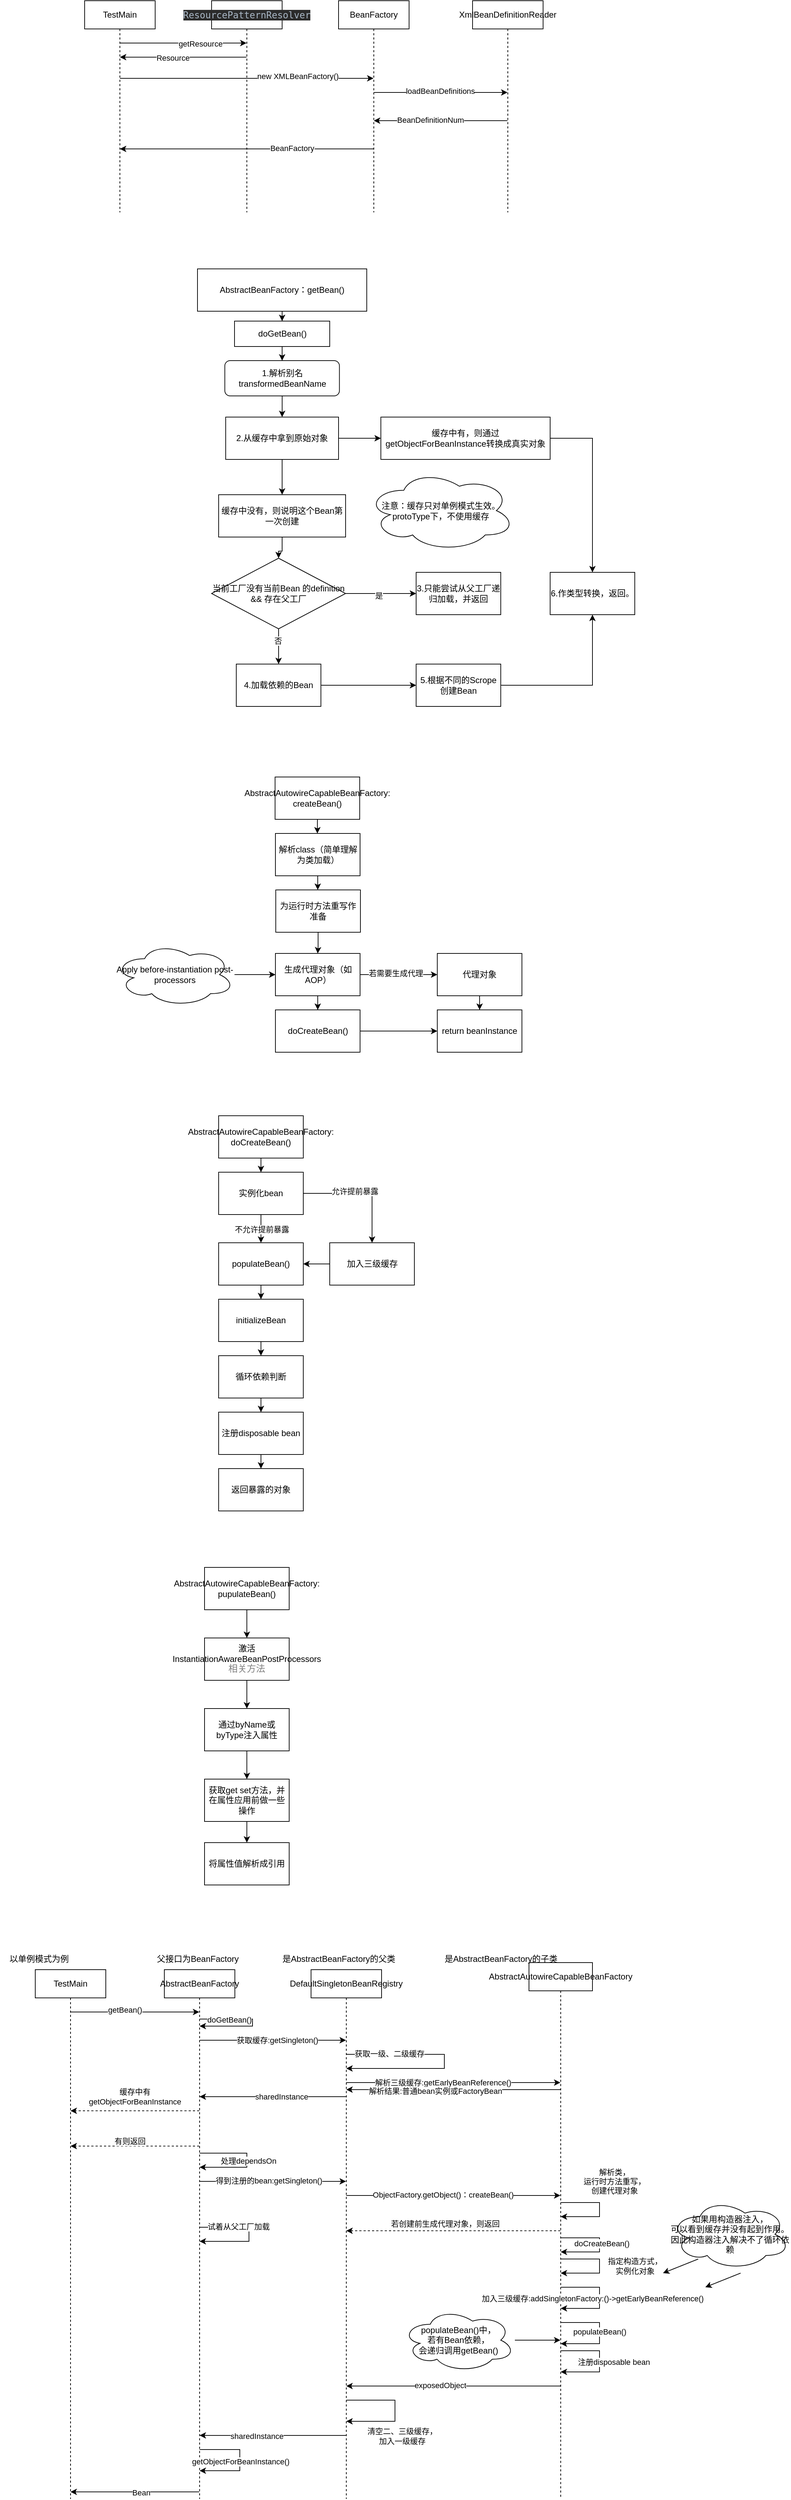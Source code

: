 <mxfile version="22.0.6" type="github">
  <diagram name="第 1 页" id="DJ9xe-18uxQLPhRxym9I">
    <mxGraphModel dx="2172" dy="747" grid="1" gridSize="10" guides="1" tooltips="1" connect="1" arrows="1" fold="1" page="1" pageScale="1" pageWidth="827" pageHeight="1169" background="none" math="0" shadow="0">
      <root>
        <mxCell id="0" />
        <mxCell id="1" parent="0" />
        <mxCell id="Ix5AuD7YQIJC8dQxhvZ7-17" style="edgeStyle=orthogonalEdgeStyle;rounded=0;orthogonalLoop=1;jettySize=auto;html=1;curved=0;" parent="1" source="Ix5AuD7YQIJC8dQxhvZ7-6" target="Ix5AuD7YQIJC8dQxhvZ7-14" edge="1">
          <mxGeometry relative="1" as="geometry">
            <Array as="points">
              <mxPoint x="70" y="180" />
              <mxPoint x="70" y="180" />
            </Array>
          </mxGeometry>
        </mxCell>
        <mxCell id="Ix5AuD7YQIJC8dQxhvZ7-18" value="Resource" style="edgeLabel;html=1;align=center;verticalAlign=middle;resizable=0;points=[];" parent="Ix5AuD7YQIJC8dQxhvZ7-17" vertex="1" connectable="0">
          <mxGeometry x="0.165" y="1" relative="1" as="geometry">
            <mxPoint as="offset" />
          </mxGeometry>
        </mxCell>
        <mxCell id="Ix5AuD7YQIJC8dQxhvZ7-6" value="&lt;pre style=&quot;background-color:#2b2b2b;color:#a9b7c6;font-family:&#39;JetBrains Mono&#39;,monospace;font-size:9.8pt;&quot;&gt;ResourcePatternResolver&lt;/pre&gt;" style="shape=umlLifeline;perimeter=lifelinePerimeter;whiteSpace=wrap;html=1;container=1;dropTarget=0;collapsible=0;recursiveResize=0;outlineConnect=0;portConstraint=eastwest;newEdgeStyle={&quot;curved&quot;:0,&quot;rounded&quot;:0};" parent="1" vertex="1">
          <mxGeometry x="110" y="100" width="100" height="300" as="geometry" />
        </mxCell>
        <mxCell id="Ix5AuD7YQIJC8dQxhvZ7-15" style="edgeStyle=orthogonalEdgeStyle;rounded=0;orthogonalLoop=1;jettySize=auto;html=1;curved=0;" parent="1" source="Ix5AuD7YQIJC8dQxhvZ7-14" target="Ix5AuD7YQIJC8dQxhvZ7-6" edge="1">
          <mxGeometry relative="1" as="geometry">
            <Array as="points">
              <mxPoint x="70" y="160" />
              <mxPoint x="70" y="160" />
            </Array>
          </mxGeometry>
        </mxCell>
        <mxCell id="Ix5AuD7YQIJC8dQxhvZ7-16" value="getResource" style="edgeLabel;html=1;align=center;verticalAlign=middle;resizable=0;points=[];" parent="Ix5AuD7YQIJC8dQxhvZ7-15" vertex="1" connectable="0">
          <mxGeometry x="0.268" y="-1" relative="1" as="geometry">
            <mxPoint as="offset" />
          </mxGeometry>
        </mxCell>
        <mxCell id="Ix5AuD7YQIJC8dQxhvZ7-20" style="edgeStyle=orthogonalEdgeStyle;rounded=0;orthogonalLoop=1;jettySize=auto;html=1;curved=0;" parent="1" source="Ix5AuD7YQIJC8dQxhvZ7-14" target="Ix5AuD7YQIJC8dQxhvZ7-19" edge="1">
          <mxGeometry relative="1" as="geometry">
            <Array as="points">
              <mxPoint x="160" y="210" />
              <mxPoint x="160" y="210" />
            </Array>
          </mxGeometry>
        </mxCell>
        <mxCell id="Ix5AuD7YQIJC8dQxhvZ7-21" value="new XMLBeanFactory()" style="edgeLabel;html=1;align=center;verticalAlign=middle;resizable=0;points=[];" parent="Ix5AuD7YQIJC8dQxhvZ7-20" vertex="1" connectable="0">
          <mxGeometry x="0.401" y="3" relative="1" as="geometry">
            <mxPoint as="offset" />
          </mxGeometry>
        </mxCell>
        <mxCell id="Ix5AuD7YQIJC8dQxhvZ7-14" value="TestMain" style="shape=umlLifeline;perimeter=lifelinePerimeter;whiteSpace=wrap;html=1;container=1;dropTarget=0;collapsible=0;recursiveResize=0;outlineConnect=0;portConstraint=eastwest;newEdgeStyle={&quot;curved&quot;:0,&quot;rounded&quot;:0};" parent="1" vertex="1">
          <mxGeometry x="-70" y="100" width="100" height="300" as="geometry" />
        </mxCell>
        <mxCell id="Ix5AuD7YQIJC8dQxhvZ7-22" style="edgeStyle=orthogonalEdgeStyle;rounded=0;orthogonalLoop=1;jettySize=auto;html=1;curved=0;" parent="1" source="Ix5AuD7YQIJC8dQxhvZ7-19" target="Ix5AuD7YQIJC8dQxhvZ7-14" edge="1">
          <mxGeometry relative="1" as="geometry">
            <Array as="points">
              <mxPoint x="170" y="310" />
              <mxPoint x="170" y="310" />
            </Array>
          </mxGeometry>
        </mxCell>
        <mxCell id="Ix5AuD7YQIJC8dQxhvZ7-23" value="BeanFactory" style="edgeLabel;html=1;align=center;verticalAlign=middle;resizable=0;points=[];" parent="Ix5AuD7YQIJC8dQxhvZ7-22" vertex="1" connectable="0">
          <mxGeometry x="-0.356" y="-1" relative="1" as="geometry">
            <mxPoint as="offset" />
          </mxGeometry>
        </mxCell>
        <mxCell id="Ix5AuD7YQIJC8dQxhvZ7-25" style="edgeStyle=orthogonalEdgeStyle;rounded=0;orthogonalLoop=1;jettySize=auto;html=1;curved=0;" parent="1" source="Ix5AuD7YQIJC8dQxhvZ7-19" target="Ix5AuD7YQIJC8dQxhvZ7-24" edge="1">
          <mxGeometry relative="1" as="geometry">
            <Array as="points">
              <mxPoint x="440" y="230" />
              <mxPoint x="440" y="230" />
            </Array>
          </mxGeometry>
        </mxCell>
        <mxCell id="Ix5AuD7YQIJC8dQxhvZ7-26" value="loadBeanDefinitions" style="edgeLabel;html=1;align=center;verticalAlign=middle;resizable=0;points=[];" parent="Ix5AuD7YQIJC8dQxhvZ7-25" vertex="1" connectable="0">
          <mxGeometry x="-0.009" y="2" relative="1" as="geometry">
            <mxPoint as="offset" />
          </mxGeometry>
        </mxCell>
        <mxCell id="Ix5AuD7YQIJC8dQxhvZ7-19" value="BeanFactory" style="shape=umlLifeline;perimeter=lifelinePerimeter;whiteSpace=wrap;html=1;container=1;dropTarget=0;collapsible=0;recursiveResize=0;outlineConnect=0;portConstraint=eastwest;newEdgeStyle={&quot;curved&quot;:0,&quot;rounded&quot;:0};" parent="1" vertex="1">
          <mxGeometry x="290" y="100" width="100" height="300" as="geometry" />
        </mxCell>
        <mxCell id="Ix5AuD7YQIJC8dQxhvZ7-27" style="edgeStyle=orthogonalEdgeStyle;rounded=0;orthogonalLoop=1;jettySize=auto;html=1;curved=0;" parent="1" source="Ix5AuD7YQIJC8dQxhvZ7-24" target="Ix5AuD7YQIJC8dQxhvZ7-19" edge="1">
          <mxGeometry relative="1" as="geometry">
            <Array as="points">
              <mxPoint x="440" y="270" />
              <mxPoint x="440" y="270" />
            </Array>
          </mxGeometry>
        </mxCell>
        <mxCell id="Ix5AuD7YQIJC8dQxhvZ7-28" value="BeanDefinitionNum" style="edgeLabel;html=1;align=center;verticalAlign=middle;resizable=0;points=[];" parent="Ix5AuD7YQIJC8dQxhvZ7-27" vertex="1" connectable="0">
          <mxGeometry x="0.157" y="-1" relative="1" as="geometry">
            <mxPoint as="offset" />
          </mxGeometry>
        </mxCell>
        <mxCell id="Ix5AuD7YQIJC8dQxhvZ7-24" value="XmlBeanDefinitionReader" style="shape=umlLifeline;perimeter=lifelinePerimeter;whiteSpace=wrap;html=1;container=1;dropTarget=0;collapsible=0;recursiveResize=0;outlineConnect=0;portConstraint=eastwest;newEdgeStyle={&quot;curved&quot;:0,&quot;rounded&quot;:0};" parent="1" vertex="1">
          <mxGeometry x="480" y="100" width="100" height="300" as="geometry" />
        </mxCell>
        <mxCell id="Ix5AuD7YQIJC8dQxhvZ7-32" style="edgeStyle=orthogonalEdgeStyle;rounded=0;orthogonalLoop=1;jettySize=auto;html=1;" parent="1" source="Ix5AuD7YQIJC8dQxhvZ7-29" target="Ix5AuD7YQIJC8dQxhvZ7-30" edge="1">
          <mxGeometry relative="1" as="geometry" />
        </mxCell>
        <mxCell id="Ix5AuD7YQIJC8dQxhvZ7-29" value="AbstractBeanFactory：getBean()" style="rounded=0;whiteSpace=wrap;html=1;" parent="1" vertex="1">
          <mxGeometry x="90" y="480" width="240" height="60" as="geometry" />
        </mxCell>
        <mxCell id="Ix5AuD7YQIJC8dQxhvZ7-53" style="edgeStyle=orthogonalEdgeStyle;rounded=0;orthogonalLoop=1;jettySize=auto;html=1;entryX=0.5;entryY=0;entryDx=0;entryDy=0;" parent="1" source="Ix5AuD7YQIJC8dQxhvZ7-30" target="Ix5AuD7YQIJC8dQxhvZ7-52" edge="1">
          <mxGeometry relative="1" as="geometry" />
        </mxCell>
        <mxCell id="Ix5AuD7YQIJC8dQxhvZ7-30" value="doGetBean()" style="rounded=0;whiteSpace=wrap;html=1;" parent="1" vertex="1">
          <mxGeometry x="142.5" y="554" width="135" height="36" as="geometry" />
        </mxCell>
        <mxCell id="Ix5AuD7YQIJC8dQxhvZ7-36" style="edgeStyle=orthogonalEdgeStyle;rounded=0;orthogonalLoop=1;jettySize=auto;html=1;entryX=0;entryY=0.5;entryDx=0;entryDy=0;" parent="1" source="Ix5AuD7YQIJC8dQxhvZ7-33" target="Ix5AuD7YQIJC8dQxhvZ7-35" edge="1">
          <mxGeometry relative="1" as="geometry" />
        </mxCell>
        <mxCell id="Ix5AuD7YQIJC8dQxhvZ7-38" style="edgeStyle=orthogonalEdgeStyle;rounded=0;orthogonalLoop=1;jettySize=auto;html=1;" parent="1" source="Ix5AuD7YQIJC8dQxhvZ7-33" target="Ix5AuD7YQIJC8dQxhvZ7-37" edge="1">
          <mxGeometry relative="1" as="geometry" />
        </mxCell>
        <mxCell id="Ix5AuD7YQIJC8dQxhvZ7-33" value="2.从缓存中拿到原始对象" style="rounded=0;whiteSpace=wrap;html=1;" parent="1" vertex="1">
          <mxGeometry x="130" y="690" width="160" height="60" as="geometry" />
        </mxCell>
        <mxCell id="Ix5AuD7YQIJC8dQxhvZ7-58" style="edgeStyle=orthogonalEdgeStyle;rounded=0;orthogonalLoop=1;jettySize=auto;html=1;entryX=0.5;entryY=0;entryDx=0;entryDy=0;" parent="1" source="Ix5AuD7YQIJC8dQxhvZ7-35" target="Ix5AuD7YQIJC8dQxhvZ7-55" edge="1">
          <mxGeometry relative="1" as="geometry">
            <Array as="points">
              <mxPoint x="650" y="720" />
            </Array>
          </mxGeometry>
        </mxCell>
        <mxCell id="Ix5AuD7YQIJC8dQxhvZ7-35" value="缓存中有，则通过getObjectForBeanInstance转换成真实对象" style="rounded=0;whiteSpace=wrap;html=1;" parent="1" vertex="1">
          <mxGeometry x="350" y="690" width="240" height="60" as="geometry" />
        </mxCell>
        <mxCell id="Ix5AuD7YQIJC8dQxhvZ7-41" style="edgeStyle=orthogonalEdgeStyle;rounded=0;orthogonalLoop=1;jettySize=auto;html=1;entryX=0.5;entryY=0;entryDx=0;entryDy=0;" parent="1" source="Ix5AuD7YQIJC8dQxhvZ7-37" target="Ix5AuD7YQIJC8dQxhvZ7-46" edge="1">
          <mxGeometry relative="1" as="geometry">
            <mxPoint x="210" y="920" as="targetPoint" />
          </mxGeometry>
        </mxCell>
        <mxCell id="Ix5AuD7YQIJC8dQxhvZ7-37" value="缓存中没有，则说明这个Bean第一次创建" style="rounded=0;whiteSpace=wrap;html=1;" parent="1" vertex="1">
          <mxGeometry x="120" y="800" width="180" height="60" as="geometry" />
        </mxCell>
        <mxCell id="Ix5AuD7YQIJC8dQxhvZ7-39" value="注意：缓存只对单例模式生效。protoType下，不使用缓存" style="ellipse;shape=cloud;whiteSpace=wrap;html=1;" parent="1" vertex="1">
          <mxGeometry x="330" y="765" width="210" height="115" as="geometry" />
        </mxCell>
        <mxCell id="Ix5AuD7YQIJC8dQxhvZ7-43" style="edgeStyle=orthogonalEdgeStyle;rounded=0;orthogonalLoop=1;jettySize=auto;html=1;exitX=1;exitY=0.5;exitDx=0;exitDy=0;" parent="1" source="Ix5AuD7YQIJC8dQxhvZ7-46" target="Ix5AuD7YQIJC8dQxhvZ7-42" edge="1">
          <mxGeometry relative="1" as="geometry">
            <mxPoint x="270" y="950" as="sourcePoint" />
          </mxGeometry>
        </mxCell>
        <mxCell id="Ix5AuD7YQIJC8dQxhvZ7-47" value="是" style="edgeLabel;html=1;align=center;verticalAlign=middle;resizable=0;points=[];" parent="Ix5AuD7YQIJC8dQxhvZ7-43" vertex="1" connectable="0">
          <mxGeometry x="-0.068" y="-3" relative="1" as="geometry">
            <mxPoint as="offset" />
          </mxGeometry>
        </mxCell>
        <mxCell id="Ix5AuD7YQIJC8dQxhvZ7-45" style="edgeStyle=orthogonalEdgeStyle;rounded=0;orthogonalLoop=1;jettySize=auto;html=1;entryX=0.5;entryY=0;entryDx=0;entryDy=0;exitX=0.5;exitY=1;exitDx=0;exitDy=0;" parent="1" source="Ix5AuD7YQIJC8dQxhvZ7-46" target="Ix5AuD7YQIJC8dQxhvZ7-44" edge="1">
          <mxGeometry relative="1" as="geometry">
            <mxPoint x="210" y="980" as="sourcePoint" />
          </mxGeometry>
        </mxCell>
        <mxCell id="Ix5AuD7YQIJC8dQxhvZ7-49" value="否" style="edgeLabel;html=1;align=center;verticalAlign=middle;resizable=0;points=[];" parent="Ix5AuD7YQIJC8dQxhvZ7-45" vertex="1" connectable="0">
          <mxGeometry x="-0.32" y="-1" relative="1" as="geometry">
            <mxPoint as="offset" />
          </mxGeometry>
        </mxCell>
        <mxCell id="Ix5AuD7YQIJC8dQxhvZ7-42" value="3.只能尝试从父工厂递归加载，并返回" style="rounded=0;whiteSpace=wrap;html=1;" parent="1" vertex="1">
          <mxGeometry x="400" y="910" width="120" height="60" as="geometry" />
        </mxCell>
        <mxCell id="Ix5AuD7YQIJC8dQxhvZ7-51" style="edgeStyle=orthogonalEdgeStyle;rounded=0;orthogonalLoop=1;jettySize=auto;html=1;" parent="1" source="Ix5AuD7YQIJC8dQxhvZ7-44" target="Ix5AuD7YQIJC8dQxhvZ7-50" edge="1">
          <mxGeometry relative="1" as="geometry" />
        </mxCell>
        <mxCell id="Ix5AuD7YQIJC8dQxhvZ7-44" value="4.加载依赖的Bean" style="rounded=0;whiteSpace=wrap;html=1;" parent="1" vertex="1">
          <mxGeometry x="145" y="1040" width="120" height="60" as="geometry" />
        </mxCell>
        <mxCell id="Ix5AuD7YQIJC8dQxhvZ7-46" value="当前工厂没有当前Bean 的definition &amp;amp;&amp;amp; 存在父工厂" style="rhombus;whiteSpace=wrap;html=1;" parent="1" vertex="1">
          <mxGeometry x="110" y="890" width="190" height="100" as="geometry" />
        </mxCell>
        <mxCell id="Ix5AuD7YQIJC8dQxhvZ7-59" style="edgeStyle=orthogonalEdgeStyle;rounded=0;orthogonalLoop=1;jettySize=auto;html=1;entryX=0.5;entryY=1;entryDx=0;entryDy=0;" parent="1" source="Ix5AuD7YQIJC8dQxhvZ7-50" target="Ix5AuD7YQIJC8dQxhvZ7-55" edge="1">
          <mxGeometry relative="1" as="geometry" />
        </mxCell>
        <mxCell id="Ix5AuD7YQIJC8dQxhvZ7-50" value="5.根据不同的Scrope创建Bean" style="rounded=0;whiteSpace=wrap;html=1;" parent="1" vertex="1">
          <mxGeometry x="400" y="1040" width="120" height="60" as="geometry" />
        </mxCell>
        <mxCell id="Ix5AuD7YQIJC8dQxhvZ7-60" style="edgeStyle=orthogonalEdgeStyle;rounded=0;orthogonalLoop=1;jettySize=auto;html=1;" parent="1" source="Ix5AuD7YQIJC8dQxhvZ7-52" target="Ix5AuD7YQIJC8dQxhvZ7-33" edge="1">
          <mxGeometry relative="1" as="geometry" />
        </mxCell>
        <mxCell id="Ix5AuD7YQIJC8dQxhvZ7-52" value="1.解析别名transformedBeanName" style="rounded=1;whiteSpace=wrap;html=1;" parent="1" vertex="1">
          <mxGeometry x="128.75" y="610" width="162.5" height="50" as="geometry" />
        </mxCell>
        <mxCell id="Ix5AuD7YQIJC8dQxhvZ7-55" value="6.作类型转换，返回。" style="rounded=0;whiteSpace=wrap;html=1;" parent="1" vertex="1">
          <mxGeometry x="590" y="910" width="120" height="60" as="geometry" />
        </mxCell>
        <mxCell id="soKLvCwMZFulHD5Alp3i-5" style="edgeStyle=orthogonalEdgeStyle;rounded=0;orthogonalLoop=1;jettySize=auto;html=1;entryX=0.5;entryY=0;entryDx=0;entryDy=0;" parent="1" source="Ix5AuD7YQIJC8dQxhvZ7-61" target="soKLvCwMZFulHD5Alp3i-1" edge="1">
          <mxGeometry relative="1" as="geometry" />
        </mxCell>
        <mxCell id="Ix5AuD7YQIJC8dQxhvZ7-61" value="AbstractAutowireCapableBeanFactory:&lt;br&gt;createBean()" style="rounded=0;whiteSpace=wrap;html=1;" parent="1" vertex="1">
          <mxGeometry x="200" y="1200" width="120" height="60" as="geometry" />
        </mxCell>
        <mxCell id="soKLvCwMZFulHD5Alp3i-6" style="edgeStyle=orthogonalEdgeStyle;rounded=0;orthogonalLoop=1;jettySize=auto;html=1;" parent="1" source="soKLvCwMZFulHD5Alp3i-1" target="soKLvCwMZFulHD5Alp3i-2" edge="1">
          <mxGeometry relative="1" as="geometry" />
        </mxCell>
        <mxCell id="soKLvCwMZFulHD5Alp3i-1" value="解析class（简单理解为类加载）" style="rounded=0;whiteSpace=wrap;html=1;" parent="1" vertex="1">
          <mxGeometry x="200.5" y="1280" width="120" height="60" as="geometry" />
        </mxCell>
        <mxCell id="soKLvCwMZFulHD5Alp3i-7" style="edgeStyle=orthogonalEdgeStyle;rounded=0;orthogonalLoop=1;jettySize=auto;html=1;" parent="1" source="soKLvCwMZFulHD5Alp3i-2" target="soKLvCwMZFulHD5Alp3i-3" edge="1">
          <mxGeometry relative="1" as="geometry" />
        </mxCell>
        <mxCell id="soKLvCwMZFulHD5Alp3i-2" value="为运行时方法重写作准备" style="rounded=0;whiteSpace=wrap;html=1;" parent="1" vertex="1">
          <mxGeometry x="201" y="1360" width="120" height="60" as="geometry" />
        </mxCell>
        <mxCell id="soKLvCwMZFulHD5Alp3i-8" style="edgeStyle=orthogonalEdgeStyle;rounded=0;orthogonalLoop=1;jettySize=auto;html=1;" parent="1" source="soKLvCwMZFulHD5Alp3i-3" target="soKLvCwMZFulHD5Alp3i-4" edge="1">
          <mxGeometry relative="1" as="geometry" />
        </mxCell>
        <mxCell id="soKLvCwMZFulHD5Alp3i-12" style="edgeStyle=orthogonalEdgeStyle;rounded=0;orthogonalLoop=1;jettySize=auto;html=1;" parent="1" source="soKLvCwMZFulHD5Alp3i-3" target="soKLvCwMZFulHD5Alp3i-11" edge="1">
          <mxGeometry relative="1" as="geometry" />
        </mxCell>
        <mxCell id="soKLvCwMZFulHD5Alp3i-13" value="若需要生成代理" style="edgeLabel;html=1;align=center;verticalAlign=middle;resizable=0;points=[];" parent="soKLvCwMZFulHD5Alp3i-12" vertex="1" connectable="0">
          <mxGeometry x="-0.083" y="2" relative="1" as="geometry">
            <mxPoint as="offset" />
          </mxGeometry>
        </mxCell>
        <mxCell id="soKLvCwMZFulHD5Alp3i-3" value="生成代理对象（如AOP）" style="rounded=0;whiteSpace=wrap;html=1;" parent="1" vertex="1">
          <mxGeometry x="200.5" y="1450" width="120" height="60" as="geometry" />
        </mxCell>
        <mxCell id="soKLvCwMZFulHD5Alp3i-10" style="edgeStyle=orthogonalEdgeStyle;rounded=0;orthogonalLoop=1;jettySize=auto;html=1;" parent="1" source="soKLvCwMZFulHD5Alp3i-4" target="soKLvCwMZFulHD5Alp3i-9" edge="1">
          <mxGeometry relative="1" as="geometry" />
        </mxCell>
        <mxCell id="soKLvCwMZFulHD5Alp3i-4" value="doCreateBean()" style="rounded=0;whiteSpace=wrap;html=1;" parent="1" vertex="1">
          <mxGeometry x="200.5" y="1530" width="120" height="60" as="geometry" />
        </mxCell>
        <mxCell id="soKLvCwMZFulHD5Alp3i-9" value="return beanInstance" style="rounded=0;whiteSpace=wrap;html=1;" parent="1" vertex="1">
          <mxGeometry x="430" y="1530" width="120" height="60" as="geometry" />
        </mxCell>
        <mxCell id="soKLvCwMZFulHD5Alp3i-15" style="edgeStyle=orthogonalEdgeStyle;rounded=0;orthogonalLoop=1;jettySize=auto;html=1;" parent="1" source="soKLvCwMZFulHD5Alp3i-11" target="soKLvCwMZFulHD5Alp3i-9" edge="1">
          <mxGeometry relative="1" as="geometry" />
        </mxCell>
        <mxCell id="soKLvCwMZFulHD5Alp3i-11" value="代理对象" style="rounded=0;whiteSpace=wrap;html=1;" parent="1" vertex="1">
          <mxGeometry x="430" y="1450" width="120" height="60" as="geometry" />
        </mxCell>
        <mxCell id="soKLvCwMZFulHD5Alp3i-17" style="edgeStyle=orthogonalEdgeStyle;rounded=0;orthogonalLoop=1;jettySize=auto;html=1;entryX=0;entryY=0.5;entryDx=0;entryDy=0;" parent="1" source="soKLvCwMZFulHD5Alp3i-16" target="soKLvCwMZFulHD5Alp3i-3" edge="1">
          <mxGeometry relative="1" as="geometry" />
        </mxCell>
        <mxCell id="soKLvCwMZFulHD5Alp3i-16" value="Apply before-instantiation post-processors" style="ellipse;shape=cloud;whiteSpace=wrap;html=1;" parent="1" vertex="1">
          <mxGeometry x="-27.5" y="1435" width="170" height="90" as="geometry" />
        </mxCell>
        <mxCell id="soKLvCwMZFulHD5Alp3i-35" style="edgeStyle=orthogonalEdgeStyle;rounded=0;orthogonalLoop=1;jettySize=auto;html=1;entryX=0.5;entryY=0;entryDx=0;entryDy=0;" parent="1" source="soKLvCwMZFulHD5Alp3i-18" target="soKLvCwMZFulHD5Alp3i-19" edge="1">
          <mxGeometry relative="1" as="geometry" />
        </mxCell>
        <mxCell id="soKLvCwMZFulHD5Alp3i-18" value="AbstractAutowireCapableBeanFactory:&lt;br style=&quot;border-color: var(--border-color);&quot;&gt;doCreateBean()" style="rounded=0;whiteSpace=wrap;html=1;" parent="1" vertex="1">
          <mxGeometry x="120" y="1680" width="120" height="60" as="geometry" />
        </mxCell>
        <mxCell id="soKLvCwMZFulHD5Alp3i-21" style="edgeStyle=orthogonalEdgeStyle;rounded=0;orthogonalLoop=1;jettySize=auto;html=1;" parent="1" source="soKLvCwMZFulHD5Alp3i-19" target="soKLvCwMZFulHD5Alp3i-20" edge="1">
          <mxGeometry relative="1" as="geometry" />
        </mxCell>
        <mxCell id="soKLvCwMZFulHD5Alp3i-22" value="允许提前暴露" style="edgeLabel;html=1;align=center;verticalAlign=middle;resizable=0;points=[];" parent="soKLvCwMZFulHD5Alp3i-21" vertex="1" connectable="0">
          <mxGeometry x="-0.131" y="3" relative="1" as="geometry">
            <mxPoint as="offset" />
          </mxGeometry>
        </mxCell>
        <mxCell id="soKLvCwMZFulHD5Alp3i-24" style="edgeStyle=orthogonalEdgeStyle;rounded=0;orthogonalLoop=1;jettySize=auto;html=1;entryX=0.5;entryY=0;entryDx=0;entryDy=0;" parent="1" source="soKLvCwMZFulHD5Alp3i-19" target="soKLvCwMZFulHD5Alp3i-23" edge="1">
          <mxGeometry relative="1" as="geometry" />
        </mxCell>
        <mxCell id="soKLvCwMZFulHD5Alp3i-25" value="不允许提前暴露" style="edgeLabel;html=1;align=center;verticalAlign=middle;resizable=0;points=[];" parent="soKLvCwMZFulHD5Alp3i-24" vertex="1" connectable="0">
          <mxGeometry x="0.034" y="1" relative="1" as="geometry">
            <mxPoint as="offset" />
          </mxGeometry>
        </mxCell>
        <mxCell id="soKLvCwMZFulHD5Alp3i-19" value="实例化bean" style="rounded=0;whiteSpace=wrap;html=1;" parent="1" vertex="1">
          <mxGeometry x="120" y="1760" width="120" height="60" as="geometry" />
        </mxCell>
        <mxCell id="soKLvCwMZFulHD5Alp3i-26" style="edgeStyle=orthogonalEdgeStyle;rounded=0;orthogonalLoop=1;jettySize=auto;html=1;entryX=1;entryY=0.5;entryDx=0;entryDy=0;" parent="1" source="soKLvCwMZFulHD5Alp3i-20" target="soKLvCwMZFulHD5Alp3i-23" edge="1">
          <mxGeometry relative="1" as="geometry" />
        </mxCell>
        <mxCell id="soKLvCwMZFulHD5Alp3i-20" value="加入三级缓存" style="rounded=0;whiteSpace=wrap;html=1;" parent="1" vertex="1">
          <mxGeometry x="277.5" y="1860" width="120" height="60" as="geometry" />
        </mxCell>
        <mxCell id="soKLvCwMZFulHD5Alp3i-28" style="edgeStyle=orthogonalEdgeStyle;rounded=0;orthogonalLoop=1;jettySize=auto;html=1;" parent="1" source="soKLvCwMZFulHD5Alp3i-23" target="soKLvCwMZFulHD5Alp3i-27" edge="1">
          <mxGeometry relative="1" as="geometry" />
        </mxCell>
        <mxCell id="soKLvCwMZFulHD5Alp3i-23" value="populateBean()" style="rounded=0;whiteSpace=wrap;html=1;" parent="1" vertex="1">
          <mxGeometry x="120" y="1860" width="120" height="60" as="geometry" />
        </mxCell>
        <mxCell id="soKLvCwMZFulHD5Alp3i-30" style="edgeStyle=orthogonalEdgeStyle;rounded=0;orthogonalLoop=1;jettySize=auto;html=1;" parent="1" source="soKLvCwMZFulHD5Alp3i-27" target="soKLvCwMZFulHD5Alp3i-29" edge="1">
          <mxGeometry relative="1" as="geometry" />
        </mxCell>
        <mxCell id="soKLvCwMZFulHD5Alp3i-27" value="initializeBean" style="rounded=0;whiteSpace=wrap;html=1;" parent="1" vertex="1">
          <mxGeometry x="120" y="1940" width="120" height="60" as="geometry" />
        </mxCell>
        <mxCell id="soKLvCwMZFulHD5Alp3i-32" style="edgeStyle=orthogonalEdgeStyle;rounded=0;orthogonalLoop=1;jettySize=auto;html=1;" parent="1" source="soKLvCwMZFulHD5Alp3i-29" target="soKLvCwMZFulHD5Alp3i-31" edge="1">
          <mxGeometry relative="1" as="geometry" />
        </mxCell>
        <mxCell id="soKLvCwMZFulHD5Alp3i-29" value="循环依赖判断" style="rounded=0;whiteSpace=wrap;html=1;" parent="1" vertex="1">
          <mxGeometry x="120" y="2020" width="120" height="60" as="geometry" />
        </mxCell>
        <mxCell id="soKLvCwMZFulHD5Alp3i-34" style="edgeStyle=orthogonalEdgeStyle;rounded=0;orthogonalLoop=1;jettySize=auto;html=1;" parent="1" source="soKLvCwMZFulHD5Alp3i-31" target="soKLvCwMZFulHD5Alp3i-33" edge="1">
          <mxGeometry relative="1" as="geometry" />
        </mxCell>
        <mxCell id="soKLvCwMZFulHD5Alp3i-31" value="注册disposable bean" style="rounded=0;whiteSpace=wrap;html=1;" parent="1" vertex="1">
          <mxGeometry x="120" y="2100" width="120" height="60" as="geometry" />
        </mxCell>
        <mxCell id="soKLvCwMZFulHD5Alp3i-33" value="返回暴露的对象" style="rounded=0;whiteSpace=wrap;html=1;" parent="1" vertex="1">
          <mxGeometry x="120" y="2180" width="120" height="60" as="geometry" />
        </mxCell>
        <mxCell id="soKLvCwMZFulHD5Alp3i-38" style="edgeStyle=orthogonalEdgeStyle;rounded=0;orthogonalLoop=1;jettySize=auto;html=1;" parent="1" source="soKLvCwMZFulHD5Alp3i-36" target="soKLvCwMZFulHD5Alp3i-37" edge="1">
          <mxGeometry relative="1" as="geometry" />
        </mxCell>
        <mxCell id="soKLvCwMZFulHD5Alp3i-36" value="AbstractAutowireCapableBeanFactory:&lt;br style=&quot;border-color: var(--border-color);&quot;&gt;pupulateBean()" style="rounded=0;whiteSpace=wrap;html=1;" parent="1" vertex="1">
          <mxGeometry x="100" y="2320" width="120" height="60" as="geometry" />
        </mxCell>
        <mxCell id="soKLvCwMZFulHD5Alp3i-40" style="edgeStyle=orthogonalEdgeStyle;rounded=0;orthogonalLoop=1;jettySize=auto;html=1;entryX=0.5;entryY=0;entryDx=0;entryDy=0;" parent="1" source="soKLvCwMZFulHD5Alp3i-37" target="soKLvCwMZFulHD5Alp3i-39" edge="1">
          <mxGeometry relative="1" as="geometry" />
        </mxCell>
        <mxCell id="soKLvCwMZFulHD5Alp3i-37" value="激活InstantiationAwareBeanPostProcessors&lt;span style=&quot;font-size: 9.8pt; color: rgb(128, 128, 128); font-family: &amp;quot;Courier New&amp;quot;, monospace;&quot;&gt;相关方法&lt;/span&gt;" style="rounded=0;whiteSpace=wrap;html=1;" parent="1" vertex="1">
          <mxGeometry x="100" y="2420" width="120" height="60" as="geometry" />
        </mxCell>
        <mxCell id="soKLvCwMZFulHD5Alp3i-43" style="edgeStyle=orthogonalEdgeStyle;rounded=0;orthogonalLoop=1;jettySize=auto;html=1;entryX=0.5;entryY=0;entryDx=0;entryDy=0;" parent="1" source="soKLvCwMZFulHD5Alp3i-39" target="soKLvCwMZFulHD5Alp3i-41" edge="1">
          <mxGeometry relative="1" as="geometry" />
        </mxCell>
        <mxCell id="soKLvCwMZFulHD5Alp3i-39" value="通过byName或byType注入属性" style="rounded=0;whiteSpace=wrap;html=1;" parent="1" vertex="1">
          <mxGeometry x="100" y="2520" width="120" height="60" as="geometry" />
        </mxCell>
        <mxCell id="soKLvCwMZFulHD5Alp3i-44" style="edgeStyle=orthogonalEdgeStyle;rounded=0;orthogonalLoop=1;jettySize=auto;html=1;" parent="1" source="soKLvCwMZFulHD5Alp3i-41" target="soKLvCwMZFulHD5Alp3i-42" edge="1">
          <mxGeometry relative="1" as="geometry" />
        </mxCell>
        <mxCell id="soKLvCwMZFulHD5Alp3i-41" value="获取get set方法，并在属性应用前做一些操作" style="rounded=0;whiteSpace=wrap;html=1;" parent="1" vertex="1">
          <mxGeometry x="100" y="2620" width="120" height="60" as="geometry" />
        </mxCell>
        <mxCell id="soKLvCwMZFulHD5Alp3i-42" value="将属性值解析成引用" style="rounded=0;whiteSpace=wrap;html=1;" parent="1" vertex="1">
          <mxGeometry x="100" y="2710" width="120" height="60" as="geometry" />
        </mxCell>
        <mxCell id="FMAPXObUXGFNYGfj-vxK-9" style="edgeStyle=orthogonalEdgeStyle;rounded=0;orthogonalLoop=1;jettySize=auto;html=1;curved=0;" parent="1" source="FMAPXObUXGFNYGfj-vxK-1" target="FMAPXObUXGFNYGfj-vxK-2" edge="1">
          <mxGeometry relative="1" as="geometry">
            <Array as="points">
              <mxPoint x="30" y="2950" />
              <mxPoint x="30" y="2950" />
            </Array>
          </mxGeometry>
        </mxCell>
        <mxCell id="FMAPXObUXGFNYGfj-vxK-10" value="getBean()" style="edgeLabel;html=1;align=center;verticalAlign=middle;resizable=0;points=[];" parent="FMAPXObUXGFNYGfj-vxK-9" vertex="1" connectable="0">
          <mxGeometry x="-0.163" y="3" relative="1" as="geometry">
            <mxPoint as="offset" />
          </mxGeometry>
        </mxCell>
        <mxCell id="FMAPXObUXGFNYGfj-vxK-1" value="TestMain" style="shape=umlLifeline;perimeter=lifelinePerimeter;whiteSpace=wrap;html=1;container=1;dropTarget=0;collapsible=0;recursiveResize=0;outlineConnect=0;portConstraint=eastwest;newEdgeStyle={&quot;curved&quot;:0,&quot;rounded&quot;:0};" parent="1" vertex="1">
          <mxGeometry x="-140" y="2890" width="100" height="750" as="geometry" />
        </mxCell>
        <mxCell id="FMAPXObUXGFNYGfj-vxK-14" style="edgeStyle=orthogonalEdgeStyle;rounded=0;orthogonalLoop=1;jettySize=auto;html=1;curved=0;" parent="1" source="FMAPXObUXGFNYGfj-vxK-2" target="FMAPXObUXGFNYGfj-vxK-5" edge="1">
          <mxGeometry relative="1" as="geometry">
            <Array as="points">
              <mxPoint x="170" y="2990" />
              <mxPoint x="170" y="2990" />
            </Array>
          </mxGeometry>
        </mxCell>
        <mxCell id="FMAPXObUXGFNYGfj-vxK-15" value="获取缓存:getSingleton()" style="edgeLabel;html=1;align=center;verticalAlign=middle;resizable=0;points=[];" parent="FMAPXObUXGFNYGfj-vxK-14" vertex="1" connectable="0">
          <mxGeometry x="0.228" y="2" relative="1" as="geometry">
            <mxPoint x="-18" y="2" as="offset" />
          </mxGeometry>
        </mxCell>
        <mxCell id="FCbrOTDUo8ZfR2t_aD8W-1" style="edgeStyle=orthogonalEdgeStyle;rounded=0;orthogonalLoop=1;jettySize=auto;html=1;curved=0;dashed=1;" edge="1" parent="1" source="FMAPXObUXGFNYGfj-vxK-2" target="FMAPXObUXGFNYGfj-vxK-1">
          <mxGeometry relative="1" as="geometry">
            <Array as="points">
              <mxPoint y="3090" />
              <mxPoint y="3090" />
            </Array>
          </mxGeometry>
        </mxCell>
        <mxCell id="FCbrOTDUo8ZfR2t_aD8W-2" value="缓存中有&lt;br&gt;getObjectForBeanInstance" style="edgeLabel;html=1;align=center;verticalAlign=middle;resizable=0;points=[];" vertex="1" connectable="0" parent="FCbrOTDUo8ZfR2t_aD8W-1">
          <mxGeometry x="0.082" y="-4" relative="1" as="geometry">
            <mxPoint x="7" y="-16" as="offset" />
          </mxGeometry>
        </mxCell>
        <mxCell id="FCbrOTDUo8ZfR2t_aD8W-5" style="edgeStyle=orthogonalEdgeStyle;rounded=0;orthogonalLoop=1;jettySize=auto;html=1;curved=0;dashed=1;" edge="1" parent="1" source="FMAPXObUXGFNYGfj-vxK-2" target="FMAPXObUXGFNYGfj-vxK-1">
          <mxGeometry relative="1" as="geometry">
            <Array as="points">
              <mxPoint y="3140" />
              <mxPoint y="3140" />
            </Array>
          </mxGeometry>
        </mxCell>
        <mxCell id="FCbrOTDUo8ZfR2t_aD8W-6" value="有则返回" style="edgeLabel;html=1;align=center;verticalAlign=middle;resizable=0;points=[];" vertex="1" connectable="0" parent="FCbrOTDUo8ZfR2t_aD8W-5">
          <mxGeometry x="0.082" y="-7" relative="1" as="geometry">
            <mxPoint as="offset" />
          </mxGeometry>
        </mxCell>
        <mxCell id="FCbrOTDUo8ZfR2t_aD8W-11" style="edgeStyle=orthogonalEdgeStyle;rounded=0;orthogonalLoop=1;jettySize=auto;html=1;curved=0;" edge="1" parent="1" source="FMAPXObUXGFNYGfj-vxK-2" target="FMAPXObUXGFNYGfj-vxK-5">
          <mxGeometry relative="1" as="geometry">
            <Array as="points">
              <mxPoint x="210" y="3190" />
              <mxPoint x="210" y="3190" />
            </Array>
          </mxGeometry>
        </mxCell>
        <mxCell id="FCbrOTDUo8ZfR2t_aD8W-12" value="得到注册的bean:getSingleton()" style="edgeLabel;html=1;align=center;verticalAlign=middle;resizable=0;points=[];" vertex="1" connectable="0" parent="FCbrOTDUo8ZfR2t_aD8W-11">
          <mxGeometry x="-0.202" y="1" relative="1" as="geometry">
            <mxPoint x="15" as="offset" />
          </mxGeometry>
        </mxCell>
        <mxCell id="FCbrOTDUo8ZfR2t_aD8W-44" style="edgeStyle=orthogonalEdgeStyle;rounded=0;orthogonalLoop=1;jettySize=auto;html=1;curved=0;" edge="1" parent="1" source="FMAPXObUXGFNYGfj-vxK-2" target="FMAPXObUXGFNYGfj-vxK-1">
          <mxGeometry relative="1" as="geometry">
            <Array as="points">
              <mxPoint x="10" y="3630" />
              <mxPoint x="10" y="3630" />
            </Array>
          </mxGeometry>
        </mxCell>
        <mxCell id="FCbrOTDUo8ZfR2t_aD8W-45" value="Bean" style="edgeLabel;html=1;align=center;verticalAlign=middle;resizable=0;points=[];" vertex="1" connectable="0" parent="FCbrOTDUo8ZfR2t_aD8W-44">
          <mxGeometry x="-0.093" y="1" relative="1" as="geometry">
            <mxPoint as="offset" />
          </mxGeometry>
        </mxCell>
        <mxCell id="FMAPXObUXGFNYGfj-vxK-2" value="AbstractBeanFactory" style="shape=umlLifeline;perimeter=lifelinePerimeter;whiteSpace=wrap;html=1;container=1;dropTarget=0;collapsible=0;recursiveResize=0;outlineConnect=0;portConstraint=eastwest;newEdgeStyle={&quot;curved&quot;:0,&quot;rounded&quot;:0};" parent="1" vertex="1">
          <mxGeometry x="43" y="2890" width="100" height="750" as="geometry" />
        </mxCell>
        <mxCell id="FMAPXObUXGFNYGfj-vxK-4" value="父接口为BeanFactory" style="text;html=1;align=center;verticalAlign=middle;resizable=0;points=[];autosize=1;strokeColor=none;fillColor=none;" parent="1" vertex="1">
          <mxGeometry x="20" y="2860" width="140" height="30" as="geometry" />
        </mxCell>
        <mxCell id="FMAPXObUXGFNYGfj-vxK-16" style="edgeStyle=orthogonalEdgeStyle;rounded=0;orthogonalLoop=1;jettySize=auto;html=1;curved=0;" parent="1" source="FMAPXObUXGFNYGfj-vxK-5" target="FMAPXObUXGFNYGfj-vxK-7" edge="1">
          <mxGeometry relative="1" as="geometry">
            <Array as="points">
              <mxPoint x="550" y="3050" />
              <mxPoint x="550" y="3050" />
            </Array>
          </mxGeometry>
        </mxCell>
        <mxCell id="FMAPXObUXGFNYGfj-vxK-17" value="解析三级缓存:getEarlyBeanReference()" style="edgeLabel;html=1;align=center;verticalAlign=middle;resizable=0;points=[];" parent="FMAPXObUXGFNYGfj-vxK-16" vertex="1" connectable="0">
          <mxGeometry x="-0.096" relative="1" as="geometry">
            <mxPoint as="offset" />
          </mxGeometry>
        </mxCell>
        <mxCell id="FMAPXObUXGFNYGfj-vxK-20" style="edgeStyle=orthogonalEdgeStyle;rounded=0;orthogonalLoop=1;jettySize=auto;html=1;curved=0;" parent="1" source="FMAPXObUXGFNYGfj-vxK-5" target="FMAPXObUXGFNYGfj-vxK-2" edge="1">
          <mxGeometry relative="1" as="geometry">
            <Array as="points">
              <mxPoint x="240" y="3070" />
              <mxPoint x="240" y="3070" />
            </Array>
          </mxGeometry>
        </mxCell>
        <mxCell id="FMAPXObUXGFNYGfj-vxK-21" value="sharedInstance" style="edgeLabel;html=1;align=center;verticalAlign=middle;resizable=0;points=[];" parent="FMAPXObUXGFNYGfj-vxK-20" vertex="1" connectable="0">
          <mxGeometry x="-0.116" relative="1" as="geometry">
            <mxPoint as="offset" />
          </mxGeometry>
        </mxCell>
        <mxCell id="FCbrOTDUo8ZfR2t_aD8W-18" style="edgeStyle=orthogonalEdgeStyle;rounded=0;orthogonalLoop=1;jettySize=auto;html=1;curved=0;" edge="1" parent="1" source="FMAPXObUXGFNYGfj-vxK-5" target="FMAPXObUXGFNYGfj-vxK-7">
          <mxGeometry relative="1" as="geometry">
            <Array as="points">
              <mxPoint x="430" y="3210" />
              <mxPoint x="430" y="3210" />
            </Array>
          </mxGeometry>
        </mxCell>
        <mxCell id="FCbrOTDUo8ZfR2t_aD8W-19" value="ObjectFactory.getObject()：createBean()" style="edgeLabel;html=1;align=center;verticalAlign=middle;resizable=0;points=[];" vertex="1" connectable="0" parent="FCbrOTDUo8ZfR2t_aD8W-18">
          <mxGeometry x="-0.099" y="1" relative="1" as="geometry">
            <mxPoint as="offset" />
          </mxGeometry>
        </mxCell>
        <mxCell id="FCbrOTDUo8ZfR2t_aD8W-40" style="edgeStyle=orthogonalEdgeStyle;rounded=0;orthogonalLoop=1;jettySize=auto;html=1;curved=0;" edge="1" parent="1" source="FMAPXObUXGFNYGfj-vxK-5" target="FMAPXObUXGFNYGfj-vxK-2">
          <mxGeometry relative="1" as="geometry">
            <Array as="points">
              <mxPoint x="190" y="3550" />
              <mxPoint x="190" y="3550" />
            </Array>
          </mxGeometry>
        </mxCell>
        <mxCell id="FCbrOTDUo8ZfR2t_aD8W-41" value="sharedInstance" style="edgeLabel;html=1;align=center;verticalAlign=middle;resizable=0;points=[];" vertex="1" connectable="0" parent="FCbrOTDUo8ZfR2t_aD8W-40">
          <mxGeometry x="0.221" y="1" relative="1" as="geometry">
            <mxPoint as="offset" />
          </mxGeometry>
        </mxCell>
        <mxCell id="FMAPXObUXGFNYGfj-vxK-5" value="DefaultSingletonBeanRegistry" style="shape=umlLifeline;perimeter=lifelinePerimeter;whiteSpace=wrap;html=1;container=1;dropTarget=0;collapsible=0;recursiveResize=0;outlineConnect=0;portConstraint=eastwest;newEdgeStyle={&quot;curved&quot;:0,&quot;rounded&quot;:0};" parent="1" vertex="1">
          <mxGeometry x="251" y="2890" width="100" height="750" as="geometry" />
        </mxCell>
        <mxCell id="FMAPXObUXGFNYGfj-vxK-6" value="是AbstractBeanFactory的父类" style="text;html=1;align=center;verticalAlign=middle;resizable=0;points=[];autosize=1;strokeColor=none;fillColor=none;" parent="1" vertex="1">
          <mxGeometry x="200" y="2860" width="180" height="30" as="geometry" />
        </mxCell>
        <mxCell id="FMAPXObUXGFNYGfj-vxK-18" style="edgeStyle=orthogonalEdgeStyle;rounded=0;orthogonalLoop=1;jettySize=auto;html=1;curved=0;" parent="1" source="FMAPXObUXGFNYGfj-vxK-7" target="FMAPXObUXGFNYGfj-vxK-5" edge="1">
          <mxGeometry relative="1" as="geometry">
            <Array as="points">
              <mxPoint x="550" y="3060" />
              <mxPoint x="550" y="3060" />
            </Array>
          </mxGeometry>
        </mxCell>
        <mxCell id="FMAPXObUXGFNYGfj-vxK-19" value="解析结果:普通bean实例或FactoryBean" style="edgeLabel;html=1;align=center;verticalAlign=middle;resizable=0;points=[];" parent="FMAPXObUXGFNYGfj-vxK-18" vertex="1" connectable="0">
          <mxGeometry x="0.173" y="2" relative="1" as="geometry">
            <mxPoint as="offset" />
          </mxGeometry>
        </mxCell>
        <mxCell id="FCbrOTDUo8ZfR2t_aD8W-23" style="edgeStyle=orthogonalEdgeStyle;rounded=0;orthogonalLoop=1;jettySize=auto;html=1;curved=0;dashed=1;" edge="1" parent="1" source="FMAPXObUXGFNYGfj-vxK-7" target="FMAPXObUXGFNYGfj-vxK-5">
          <mxGeometry relative="1" as="geometry">
            <Array as="points">
              <mxPoint x="450" y="3260" />
              <mxPoint x="450" y="3260" />
            </Array>
          </mxGeometry>
        </mxCell>
        <mxCell id="FCbrOTDUo8ZfR2t_aD8W-24" value="若创建前生成代理对象，则返回" style="edgeLabel;html=1;align=center;verticalAlign=middle;resizable=0;points=[];" vertex="1" connectable="0" parent="FCbrOTDUo8ZfR2t_aD8W-23">
          <mxGeometry x="0.289" y="-3" relative="1" as="geometry">
            <mxPoint x="32" y="-7" as="offset" />
          </mxGeometry>
        </mxCell>
        <mxCell id="FCbrOTDUo8ZfR2t_aD8W-36" style="edgeStyle=orthogonalEdgeStyle;rounded=0;orthogonalLoop=1;jettySize=auto;html=1;curved=0;" edge="1" parent="1" source="FMAPXObUXGFNYGfj-vxK-7" target="FMAPXObUXGFNYGfj-vxK-5">
          <mxGeometry relative="1" as="geometry">
            <Array as="points">
              <mxPoint x="440" y="3480" />
              <mxPoint x="440" y="3480" />
            </Array>
          </mxGeometry>
        </mxCell>
        <mxCell id="FCbrOTDUo8ZfR2t_aD8W-37" value="exposedObject" style="edgeLabel;html=1;align=center;verticalAlign=middle;resizable=0;points=[];" vertex="1" connectable="0" parent="FCbrOTDUo8ZfR2t_aD8W-36">
          <mxGeometry x="0.125" y="-1" relative="1" as="geometry">
            <mxPoint as="offset" />
          </mxGeometry>
        </mxCell>
        <mxCell id="FMAPXObUXGFNYGfj-vxK-7" value="AbstractAutowireCapableBeanFactory" style="shape=umlLifeline;perimeter=lifelinePerimeter;whiteSpace=wrap;html=1;container=1;dropTarget=0;collapsible=0;recursiveResize=0;outlineConnect=0;portConstraint=eastwest;newEdgeStyle={&quot;curved&quot;:0,&quot;rounded&quot;:0};" parent="1" vertex="1">
          <mxGeometry x="560" y="2880" width="90" height="760" as="geometry" />
        </mxCell>
        <mxCell id="FMAPXObUXGFNYGfj-vxK-8" value="是AbstractBeanFactory的子类" style="text;html=1;align=center;verticalAlign=middle;resizable=0;points=[];autosize=1;strokeColor=none;fillColor=none;" parent="1" vertex="1">
          <mxGeometry x="430" y="2860" width="180" height="30" as="geometry" />
        </mxCell>
        <mxCell id="FMAPXObUXGFNYGfj-vxK-11" style="edgeStyle=orthogonalEdgeStyle;rounded=0;orthogonalLoop=1;jettySize=auto;html=1;curved=0;elbow=vertical;" parent="1" source="FMAPXObUXGFNYGfj-vxK-2" target="FMAPXObUXGFNYGfj-vxK-2" edge="1">
          <mxGeometry relative="1" as="geometry">
            <mxPoint x="100" y="2970" as="sourcePoint" />
            <mxPoint x="100" y="2990" as="targetPoint" />
            <Array as="points">
              <mxPoint x="168" y="2960" />
              <mxPoint x="168" y="2970" />
            </Array>
          </mxGeometry>
        </mxCell>
        <mxCell id="FMAPXObUXGFNYGfj-vxK-12" value="doGetBean()" style="edgeLabel;html=1;align=center;verticalAlign=middle;resizable=0;points=[];" parent="FMAPXObUXGFNYGfj-vxK-11" vertex="1" connectable="0">
          <mxGeometry x="-0.478" y="-1" relative="1" as="geometry">
            <mxPoint as="offset" />
          </mxGeometry>
        </mxCell>
        <mxCell id="FMAPXObUXGFNYGfj-vxK-34" style="edgeStyle=orthogonalEdgeStyle;rounded=0;orthogonalLoop=1;jettySize=auto;html=1;curved=0;" parent="1" source="FMAPXObUXGFNYGfj-vxK-5" target="FMAPXObUXGFNYGfj-vxK-5" edge="1">
          <mxGeometry relative="1" as="geometry">
            <Array as="points">
              <mxPoint x="440" y="3010" />
              <mxPoint x="440" y="3030" />
            </Array>
          </mxGeometry>
        </mxCell>
        <mxCell id="FMAPXObUXGFNYGfj-vxK-35" value="获取一级、二级缓存" style="edgeLabel;html=1;align=center;verticalAlign=middle;resizable=0;points=[];" parent="FMAPXObUXGFNYGfj-vxK-34" vertex="1" connectable="0">
          <mxGeometry x="-0.592" y="1" relative="1" as="geometry">
            <mxPoint as="offset" />
          </mxGeometry>
        </mxCell>
        <mxCell id="FCbrOTDUo8ZfR2t_aD8W-3" style="edgeStyle=orthogonalEdgeStyle;rounded=0;orthogonalLoop=1;jettySize=auto;html=1;curved=0;" edge="1" parent="1" source="FMAPXObUXGFNYGfj-vxK-2" target="FMAPXObUXGFNYGfj-vxK-2">
          <mxGeometry relative="1" as="geometry" />
        </mxCell>
        <mxCell id="FCbrOTDUo8ZfR2t_aD8W-4" value="试着从父工厂加载" style="edgeLabel;html=1;align=center;verticalAlign=middle;resizable=0;points=[];" vertex="1" connectable="0" parent="FCbrOTDUo8ZfR2t_aD8W-3">
          <mxGeometry x="-0.316" y="1" relative="1" as="geometry">
            <mxPoint as="offset" />
          </mxGeometry>
        </mxCell>
        <mxCell id="FCbrOTDUo8ZfR2t_aD8W-7" style="edgeStyle=orthogonalEdgeStyle;rounded=0;orthogonalLoop=1;jettySize=auto;html=1;curved=0;" edge="1" parent="1" source="FMAPXObUXGFNYGfj-vxK-2" target="FMAPXObUXGFNYGfj-vxK-2">
          <mxGeometry relative="1" as="geometry">
            <Array as="points">
              <mxPoint x="160" y="3150" />
              <mxPoint x="160" y="3170" />
            </Array>
          </mxGeometry>
        </mxCell>
        <mxCell id="FCbrOTDUo8ZfR2t_aD8W-8" value="处理dependsOn" style="edgeLabel;html=1;align=center;verticalAlign=middle;resizable=0;points=[];" vertex="1" connectable="0" parent="FCbrOTDUo8ZfR2t_aD8W-7">
          <mxGeometry x="0.004" y="2" relative="1" as="geometry">
            <mxPoint as="offset" />
          </mxGeometry>
        </mxCell>
        <mxCell id="FCbrOTDUo8ZfR2t_aD8W-9" value="以单例模式为例" style="text;html=1;align=center;verticalAlign=middle;resizable=0;points=[];autosize=1;strokeColor=none;fillColor=none;" vertex="1" parent="1">
          <mxGeometry x="-190" y="2860" width="110" height="30" as="geometry" />
        </mxCell>
        <mxCell id="FCbrOTDUo8ZfR2t_aD8W-20" style="edgeStyle=orthogonalEdgeStyle;rounded=0;orthogonalLoop=1;jettySize=auto;html=1;curved=0;" edge="1" parent="1" source="FMAPXObUXGFNYGfj-vxK-7" target="FMAPXObUXGFNYGfj-vxK-7">
          <mxGeometry relative="1" as="geometry">
            <Array as="points">
              <mxPoint x="660" y="3220" />
              <mxPoint x="660" y="3240" />
            </Array>
          </mxGeometry>
        </mxCell>
        <mxCell id="FCbrOTDUo8ZfR2t_aD8W-21" value="解析类，&lt;br&gt;运行时方法重写，&lt;br&gt;创建代理对象" style="edgeLabel;html=1;align=center;verticalAlign=middle;resizable=0;points=[];" vertex="1" connectable="0" parent="FCbrOTDUo8ZfR2t_aD8W-20">
          <mxGeometry x="-0.43" y="2" relative="1" as="geometry">
            <mxPoint x="39" y="-28" as="offset" />
          </mxGeometry>
        </mxCell>
        <mxCell id="FCbrOTDUo8ZfR2t_aD8W-25" style="edgeStyle=orthogonalEdgeStyle;rounded=0;orthogonalLoop=1;jettySize=auto;html=1;curved=0;" edge="1" parent="1" source="FMAPXObUXGFNYGfj-vxK-7" target="FMAPXObUXGFNYGfj-vxK-7">
          <mxGeometry relative="1" as="geometry">
            <Array as="points">
              <mxPoint x="660" y="3270" />
              <mxPoint x="660" y="3290" />
            </Array>
          </mxGeometry>
        </mxCell>
        <mxCell id="FCbrOTDUo8ZfR2t_aD8W-26" value="doCreateBean()" style="edgeLabel;html=1;align=center;verticalAlign=middle;resizable=0;points=[];" vertex="1" connectable="0" parent="FCbrOTDUo8ZfR2t_aD8W-25">
          <mxGeometry x="-0.041" y="3" relative="1" as="geometry">
            <mxPoint as="offset" />
          </mxGeometry>
        </mxCell>
        <mxCell id="FCbrOTDUo8ZfR2t_aD8W-28" style="edgeStyle=orthogonalEdgeStyle;rounded=0;orthogonalLoop=1;jettySize=auto;html=1;curved=0;" edge="1" parent="1" source="FMAPXObUXGFNYGfj-vxK-7" target="FMAPXObUXGFNYGfj-vxK-7">
          <mxGeometry relative="1" as="geometry">
            <Array as="points">
              <mxPoint x="660" y="3300" />
              <mxPoint x="660" y="3320" />
            </Array>
          </mxGeometry>
        </mxCell>
        <mxCell id="FCbrOTDUo8ZfR2t_aD8W-29" value="指定构造方式，&lt;br&gt;实例化对象" style="edgeLabel;html=1;align=center;verticalAlign=middle;resizable=0;points=[];" vertex="1" connectable="0" parent="FCbrOTDUo8ZfR2t_aD8W-28">
          <mxGeometry x="-0.011" y="-1" relative="1" as="geometry">
            <mxPoint x="51" as="offset" />
          </mxGeometry>
        </mxCell>
        <mxCell id="FCbrOTDUo8ZfR2t_aD8W-30" style="edgeStyle=orthogonalEdgeStyle;rounded=0;orthogonalLoop=1;jettySize=auto;html=1;curved=0;" edge="1" parent="1" source="FMAPXObUXGFNYGfj-vxK-7" target="FMAPXObUXGFNYGfj-vxK-7">
          <mxGeometry relative="1" as="geometry">
            <Array as="points">
              <mxPoint x="660" y="3340" />
              <mxPoint x="660" y="3370" />
            </Array>
          </mxGeometry>
        </mxCell>
        <mxCell id="FCbrOTDUo8ZfR2t_aD8W-31" value="加入三级缓存:addSingletonFactory:()-&amp;gt;getEarlyBeanReference()" style="edgeLabel;html=1;align=center;verticalAlign=middle;resizable=0;points=[];" vertex="1" connectable="0" parent="FCbrOTDUo8ZfR2t_aD8W-30">
          <mxGeometry x="0.005" y="1" relative="1" as="geometry">
            <mxPoint x="-11" as="offset" />
          </mxGeometry>
        </mxCell>
        <mxCell id="FCbrOTDUo8ZfR2t_aD8W-32" style="edgeStyle=orthogonalEdgeStyle;rounded=0;orthogonalLoop=1;jettySize=auto;html=1;curved=0;" edge="1" parent="1" source="FMAPXObUXGFNYGfj-vxK-7" target="FMAPXObUXGFNYGfj-vxK-7">
          <mxGeometry relative="1" as="geometry">
            <Array as="points">
              <mxPoint x="660" y="3390" />
              <mxPoint x="660" y="3420" />
            </Array>
          </mxGeometry>
        </mxCell>
        <mxCell id="FCbrOTDUo8ZfR2t_aD8W-33" value="populateBean()" style="edgeLabel;html=1;align=center;verticalAlign=middle;resizable=0;points=[];" vertex="1" connectable="0" parent="FCbrOTDUo8ZfR2t_aD8W-32">
          <mxGeometry x="-0.038" relative="1" as="geometry">
            <mxPoint as="offset" />
          </mxGeometry>
        </mxCell>
        <mxCell id="FCbrOTDUo8ZfR2t_aD8W-34" style="edgeStyle=orthogonalEdgeStyle;rounded=0;orthogonalLoop=1;jettySize=auto;html=1;curved=0;" edge="1" parent="1" source="FMAPXObUXGFNYGfj-vxK-7" target="FMAPXObUXGFNYGfj-vxK-7">
          <mxGeometry relative="1" as="geometry">
            <Array as="points">
              <mxPoint x="660" y="3430" />
              <mxPoint x="660" y="3460" />
            </Array>
          </mxGeometry>
        </mxCell>
        <mxCell id="FCbrOTDUo8ZfR2t_aD8W-35" value="注册disposable bean" style="edgeLabel;html=1;align=center;verticalAlign=middle;resizable=0;points=[];" vertex="1" connectable="0" parent="FCbrOTDUo8ZfR2t_aD8W-34">
          <mxGeometry x="0.004" relative="1" as="geometry">
            <mxPoint x="20" as="offset" />
          </mxGeometry>
        </mxCell>
        <mxCell id="FCbrOTDUo8ZfR2t_aD8W-38" style="edgeStyle=orthogonalEdgeStyle;rounded=0;orthogonalLoop=1;jettySize=auto;html=1;curved=0;" edge="1" parent="1" source="FMAPXObUXGFNYGfj-vxK-5" target="FMAPXObUXGFNYGfj-vxK-5">
          <mxGeometry relative="1" as="geometry">
            <Array as="points">
              <mxPoint x="370" y="3500" />
              <mxPoint x="370" y="3530" />
            </Array>
          </mxGeometry>
        </mxCell>
        <mxCell id="FCbrOTDUo8ZfR2t_aD8W-39" value="清空二、三级缓存，&lt;br&gt;加入一级缓存" style="edgeLabel;html=1;align=center;verticalAlign=middle;resizable=0;points=[];" vertex="1" connectable="0" parent="FCbrOTDUo8ZfR2t_aD8W-38">
          <mxGeometry x="-0.02" relative="1" as="geometry">
            <mxPoint x="10" y="37" as="offset" />
          </mxGeometry>
        </mxCell>
        <mxCell id="FCbrOTDUo8ZfR2t_aD8W-42" style="edgeStyle=orthogonalEdgeStyle;rounded=0;orthogonalLoop=1;jettySize=auto;html=1;curved=0;" edge="1" parent="1" source="FMAPXObUXGFNYGfj-vxK-2" target="FMAPXObUXGFNYGfj-vxK-2">
          <mxGeometry relative="1" as="geometry">
            <Array as="points">
              <mxPoint x="150" y="3570" />
              <mxPoint x="150" y="3600" />
            </Array>
          </mxGeometry>
        </mxCell>
        <mxCell id="FCbrOTDUo8ZfR2t_aD8W-43" value="getObjectForBeanInstance()" style="edgeLabel;html=1;align=center;verticalAlign=middle;resizable=0;points=[];" vertex="1" connectable="0" parent="FCbrOTDUo8ZfR2t_aD8W-42">
          <mxGeometry x="0.018" y="1" relative="1" as="geometry">
            <mxPoint as="offset" />
          </mxGeometry>
        </mxCell>
        <mxCell id="FCbrOTDUo8ZfR2t_aD8W-46" value="populateBean()中，&lt;br&gt;若有Bean依赖，&lt;br&gt;会递归调用getBean()" style="ellipse;shape=cloud;whiteSpace=wrap;html=1;" vertex="1" parent="1">
          <mxGeometry x="380" y="3370" width="160" height="90" as="geometry" />
        </mxCell>
        <mxCell id="FCbrOTDUo8ZfR2t_aD8W-48" value="如果用构造器注入，&lt;br&gt;可以看到缓存并没有起到作用。&lt;br&gt;因此构造器注入解决不了循环依赖" style="ellipse;shape=cloud;whiteSpace=wrap;html=1;" vertex="1" parent="1">
          <mxGeometry x="760" y="3215" width="170" height="100" as="geometry" />
        </mxCell>
        <mxCell id="FCbrOTDUo8ZfR2t_aD8W-49" value="" style="endArrow=classic;html=1;rounded=0;" edge="1" parent="1">
          <mxGeometry width="50" height="50" relative="1" as="geometry">
            <mxPoint x="800" y="3300" as="sourcePoint" />
            <mxPoint x="750" y="3320" as="targetPoint" />
            <Array as="points">
              <mxPoint x="800" y="3300" />
            </Array>
          </mxGeometry>
        </mxCell>
        <mxCell id="FCbrOTDUo8ZfR2t_aD8W-50" value="" style="endArrow=classic;html=1;rounded=0;" edge="1" parent="1">
          <mxGeometry width="50" height="50" relative="1" as="geometry">
            <mxPoint x="860" y="3320" as="sourcePoint" />
            <mxPoint x="810" y="3340" as="targetPoint" />
            <Array as="points">
              <mxPoint x="860" y="3320" />
            </Array>
          </mxGeometry>
        </mxCell>
        <mxCell id="FCbrOTDUo8ZfR2t_aD8W-51" value="" style="endArrow=classic;html=1;rounded=0;" edge="1" parent="1" source="FCbrOTDUo8ZfR2t_aD8W-46" target="FMAPXObUXGFNYGfj-vxK-7">
          <mxGeometry width="50" height="50" relative="1" as="geometry">
            <mxPoint x="540" y="3470" as="sourcePoint" />
            <mxPoint x="590" y="3420" as="targetPoint" />
          </mxGeometry>
        </mxCell>
      </root>
    </mxGraphModel>
  </diagram>
</mxfile>